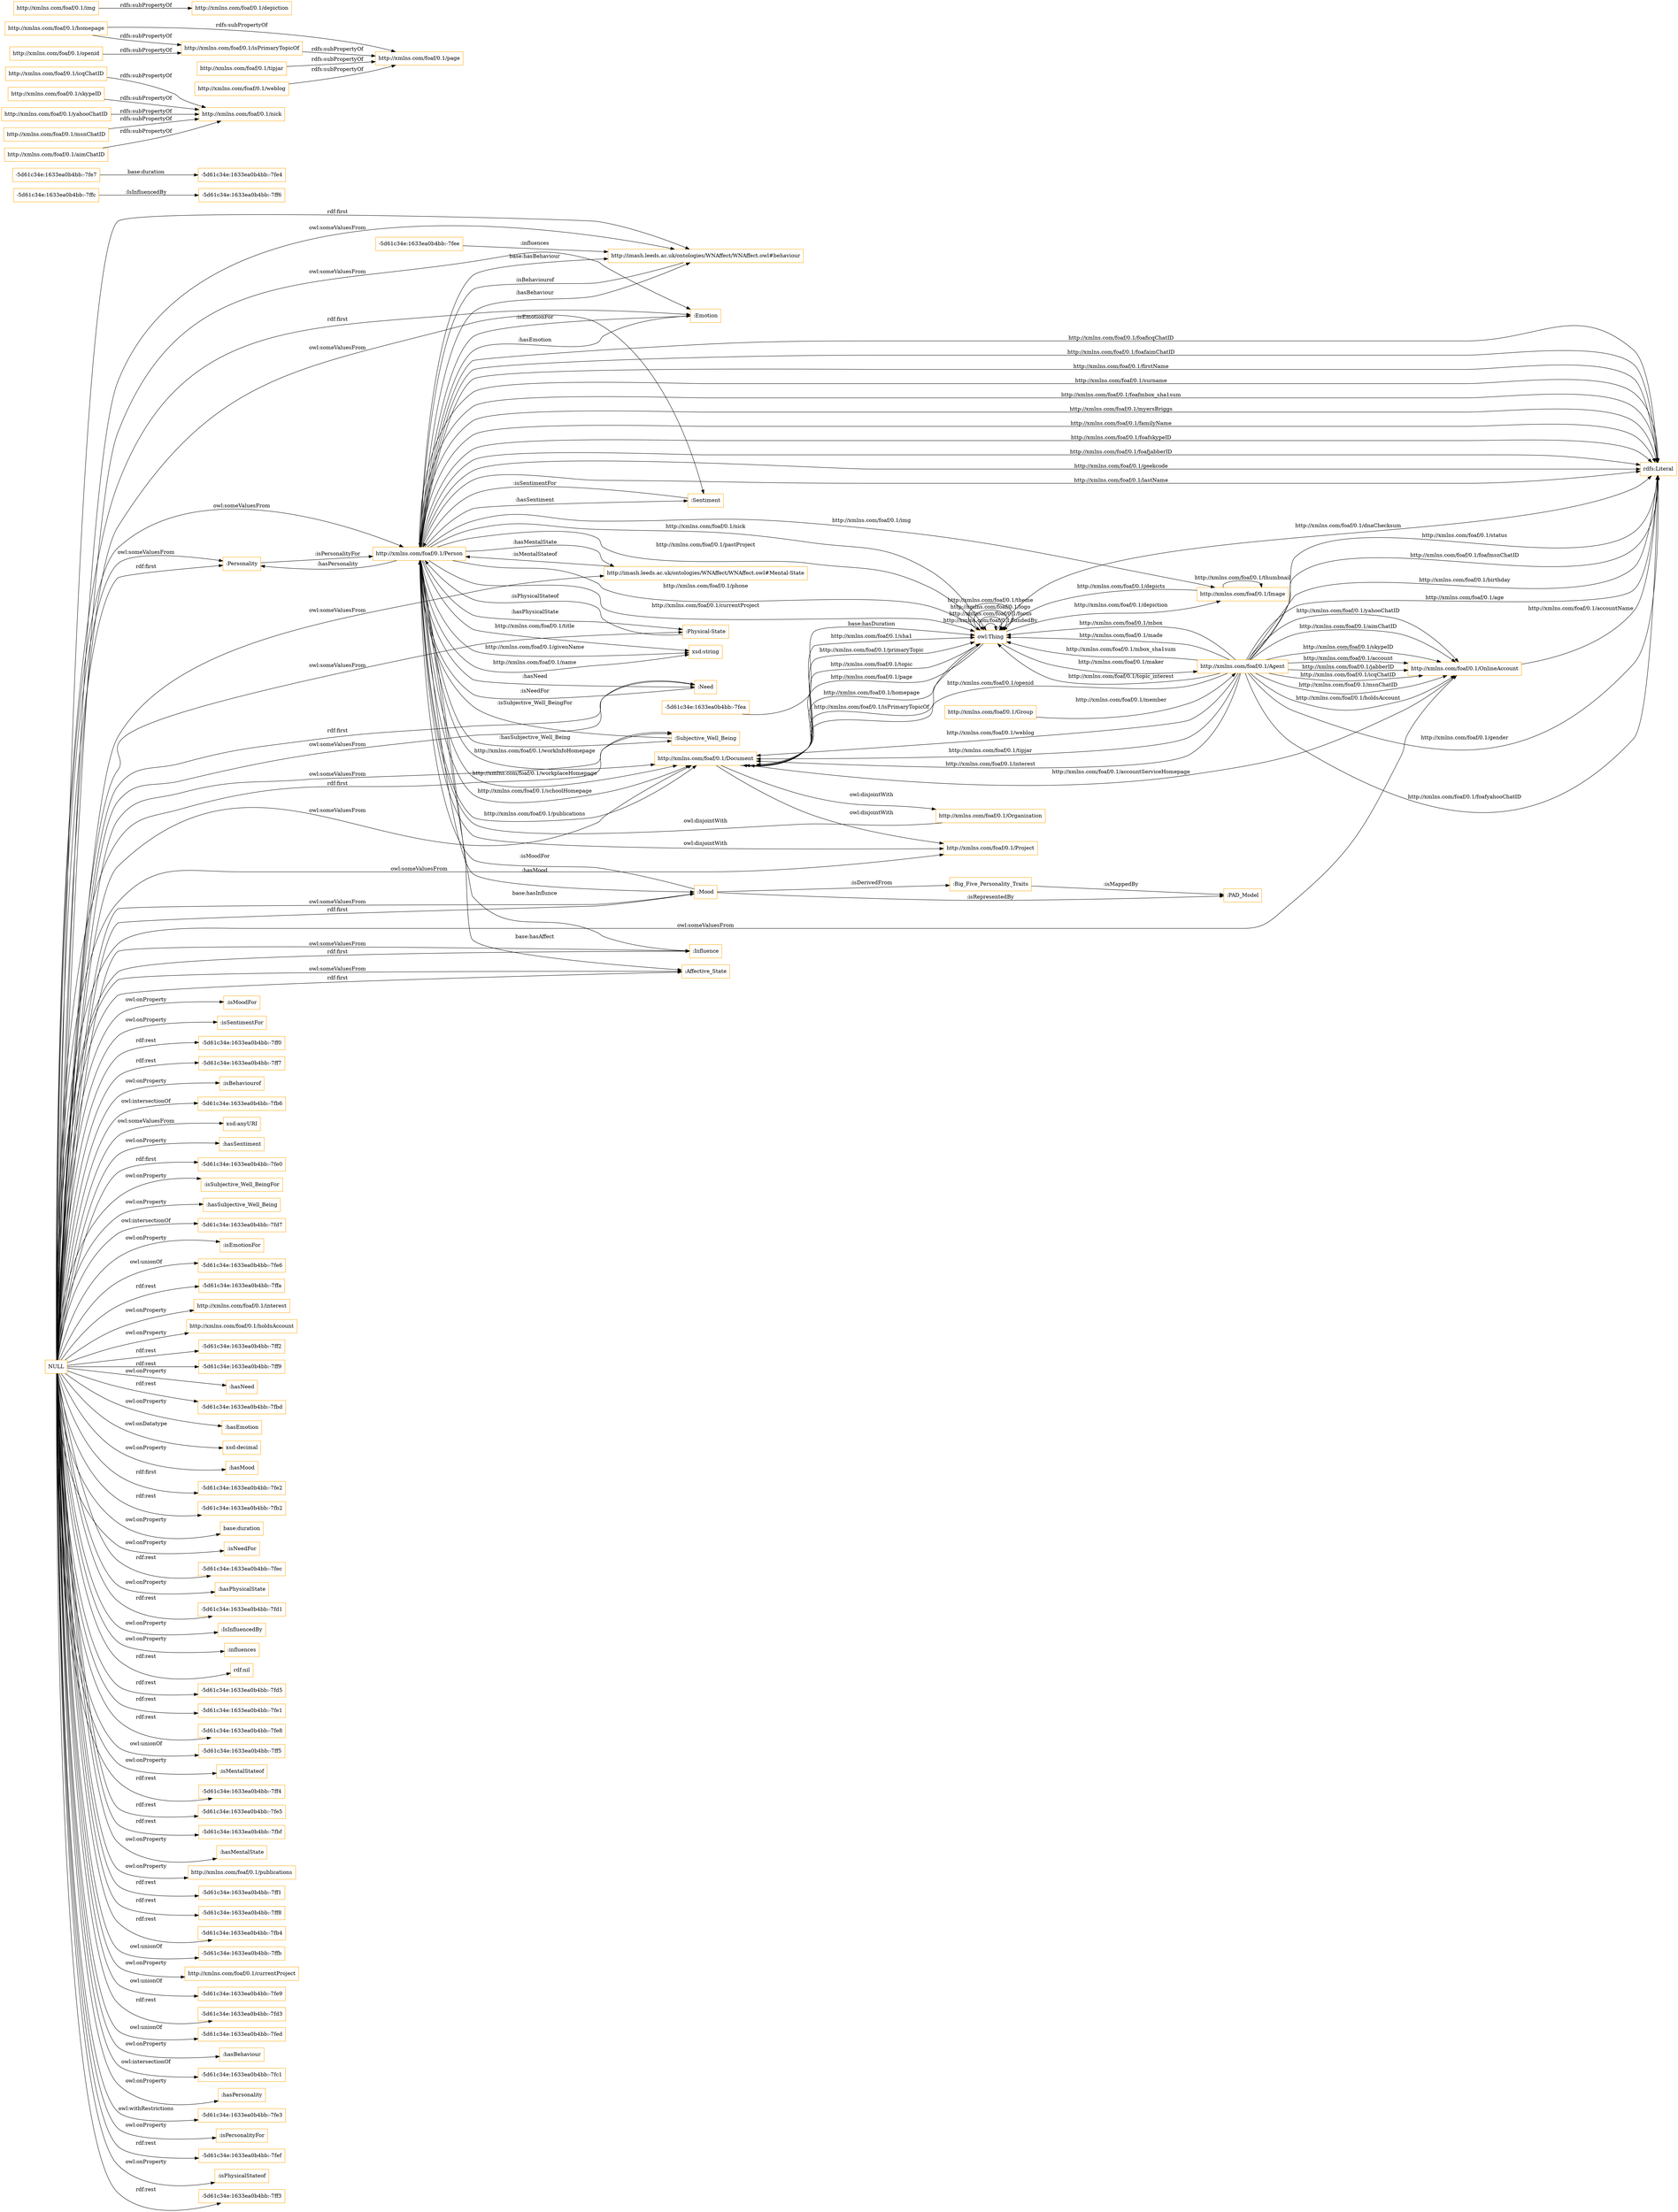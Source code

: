 digraph ar2dtool_diagram { 
rankdir=LR;
size="1501"
node [shape = rectangle, color="orange"]; ":Personality" "http://xmlns.com/foaf/0.1/Document" ":Sentiment" "-5d61c34e:1633ea0b4bb:-7fee" "-5d61c34e:1633ea0b4bb:-7ff6" ":Emotion" "http://xmlns.com/foaf/0.1/Group" ":Influence" ":Affective_State" "http://imash.leeds.ac.uk/ontologies/WNAffect/WNAffect.owl#Mental-State" ":Mood" "http://xmlns.com/foaf/0.1/Person" ":Need" ":Subjective_Well_Being" "http://xmlns.com/foaf/0.1/Organization" "http://xmlns.com/foaf/0.1/Agent" ":Physical-State" "http://imash.leeds.ac.uk/ontologies/WNAffect/WNAffect.owl#behaviour" "-5d61c34e:1633ea0b4bb:-7fe7" "-5d61c34e:1633ea0b4bb:-7ffc" "http://xmlns.com/foaf/0.1/Image" ":Big_Five_Personality_Traits" ":PAD_Model" "http://xmlns.com/foaf/0.1/Project" "-5d61c34e:1633ea0b4bb:-7fea" "http://xmlns.com/foaf/0.1/OnlineAccount" ; /*classes style*/
	"http://xmlns.com/foaf/0.1/icqChatID" -> "http://xmlns.com/foaf/0.1/nick" [ label = "rdfs:subPropertyOf" ];
	"http://xmlns.com/foaf/0.1/isPrimaryTopicOf" -> "http://xmlns.com/foaf/0.1/page" [ label = "rdfs:subPropertyOf" ];
	"http://xmlns.com/foaf/0.1/openid" -> "http://xmlns.com/foaf/0.1/isPrimaryTopicOf" [ label = "rdfs:subPropertyOf" ];
	"http://xmlns.com/foaf/0.1/skypeID" -> "http://xmlns.com/foaf/0.1/nick" [ label = "rdfs:subPropertyOf" ];
	"http://xmlns.com/foaf/0.1/yahooChatID" -> "http://xmlns.com/foaf/0.1/nick" [ label = "rdfs:subPropertyOf" ];
	"http://xmlns.com/foaf/0.1/homepage" -> "http://xmlns.com/foaf/0.1/page" [ label = "rdfs:subPropertyOf" ];
	"http://xmlns.com/foaf/0.1/homepage" -> "http://xmlns.com/foaf/0.1/isPrimaryTopicOf" [ label = "rdfs:subPropertyOf" ];
	"http://xmlns.com/foaf/0.1/img" -> "http://xmlns.com/foaf/0.1/depiction" [ label = "rdfs:subPropertyOf" ];
	"http://xmlns.com/foaf/0.1/msnChatID" -> "http://xmlns.com/foaf/0.1/nick" [ label = "rdfs:subPropertyOf" ];
	"http://xmlns.com/foaf/0.1/Organization" -> "http://xmlns.com/foaf/0.1/Person" [ label = "owl:disjointWith" ];
	"NULL" -> ":isMoodFor" [ label = "owl:onProperty" ];
	"NULL" -> ":isSentimentFor" [ label = "owl:onProperty" ];
	"NULL" -> "-5d61c34e:1633ea0b4bb:-7ff0" [ label = "rdf:rest" ];
	"NULL" -> "-5d61c34e:1633ea0b4bb:-7ff7" [ label = "rdf:rest" ];
	"NULL" -> ":isBehaviourof" [ label = "owl:onProperty" ];
	"NULL" -> "-5d61c34e:1633ea0b4bb:-7fb6" [ label = "owl:intersectionOf" ];
	"NULL" -> "xsd:anyURI" [ label = "owl:someValuesFrom" ];
	"NULL" -> ":Personality" [ label = "rdf:first" ];
	"NULL" -> ":hasSentiment" [ label = "owl:onProperty" ];
	"NULL" -> "-5d61c34e:1633ea0b4bb:-7fe0" [ label = "rdf:first" ];
	"NULL" -> "http://imash.leeds.ac.uk/ontologies/WNAffect/WNAffect.owl#behaviour" [ label = "rdf:first" ];
	"NULL" -> ":isSubjective_Well_BeingFor" [ label = "owl:onProperty" ];
	"NULL" -> ":hasSubjective_Well_Being" [ label = "owl:onProperty" ];
	"NULL" -> ":Physical-State" [ label = "owl:someValuesFrom" ];
	"NULL" -> "-5d61c34e:1633ea0b4bb:-7fd7" [ label = "owl:intersectionOf" ];
	"NULL" -> ":Subjective_Well_Being" [ label = "rdf:first" ];
	"NULL" -> "http://xmlns.com/foaf/0.1/OnlineAccount" [ label = "owl:someValuesFrom" ];
	"NULL" -> ":Need" [ label = "owl:someValuesFrom" ];
	"NULL" -> ":isEmotionFor" [ label = "owl:onProperty" ];
	"NULL" -> "-5d61c34e:1633ea0b4bb:-7fe6" [ label = "owl:unionOf" ];
	"NULL" -> "-5d61c34e:1633ea0b4bb:-7ffa" [ label = "rdf:rest" ];
	"NULL" -> "http://xmlns.com/foaf/0.1/interest" [ label = "owl:onProperty" ];
	"NULL" -> ":Influence" [ label = "owl:someValuesFrom" ];
	"NULL" -> "http://xmlns.com/foaf/0.1/Project" [ label = "owl:someValuesFrom" ];
	"NULL" -> "http://xmlns.com/foaf/0.1/holdsAccount" [ label = "owl:onProperty" ];
	"NULL" -> "-5d61c34e:1633ea0b4bb:-7ff2" [ label = "rdf:rest" ];
	"NULL" -> "-5d61c34e:1633ea0b4bb:-7ff9" [ label = "rdf:rest" ];
	"NULL" -> ":Personality" [ label = "owl:someValuesFrom" ];
	"NULL" -> ":hasNeed" [ label = "owl:onProperty" ];
	"NULL" -> "-5d61c34e:1633ea0b4bb:-7fbd" [ label = "rdf:rest" ];
	"NULL" -> ":hasEmotion" [ label = "owl:onProperty" ];
	"NULL" -> "xsd:decimal" [ label = "owl:onDatatype" ];
	"NULL" -> "http://xmlns.com/foaf/0.1/Document" [ label = "owl:someValuesFrom" ];
	"NULL" -> ":hasMood" [ label = "owl:onProperty" ];
	"NULL" -> "-5d61c34e:1633ea0b4bb:-7fe2" [ label = "rdf:first" ];
	"NULL" -> "-5d61c34e:1633ea0b4bb:-7fb2" [ label = "rdf:rest" ];
	"NULL" -> "base:duration" [ label = "owl:onProperty" ];
	"NULL" -> ":isNeedFor" [ label = "owl:onProperty" ];
	"NULL" -> "-5d61c34e:1633ea0b4bb:-7fec" [ label = "rdf:rest" ];
	"NULL" -> ":hasPhysicalState" [ label = "owl:onProperty" ];
	"NULL" -> "-5d61c34e:1633ea0b4bb:-7fd1" [ label = "rdf:rest" ];
	"NULL" -> ":IsInfluencedBy" [ label = "owl:onProperty" ];
	"NULL" -> ":influences" [ label = "owl:onProperty" ];
	"NULL" -> "rdf:nil" [ label = "rdf:rest" ];
	"NULL" -> "-5d61c34e:1633ea0b4bb:-7fd5" [ label = "rdf:rest" ];
	"NULL" -> "-5d61c34e:1633ea0b4bb:-7fe1" [ label = "rdf:rest" ];
	"NULL" -> "-5d61c34e:1633ea0b4bb:-7fe8" [ label = "rdf:rest" ];
	"NULL" -> ":Mood" [ label = "owl:someValuesFrom" ];
	"NULL" -> "-5d61c34e:1633ea0b4bb:-7ff5" [ label = "owl:unionOf" ];
	"NULL" -> ":isMentalStateof" [ label = "owl:onProperty" ];
	"NULL" -> "-5d61c34e:1633ea0b4bb:-7ff4" [ label = "rdf:rest" ];
	"NULL" -> ":Emotion" [ label = "rdf:first" ];
	"NULL" -> ":Sentiment" [ label = "owl:someValuesFrom" ];
	"NULL" -> "-5d61c34e:1633ea0b4bb:-7fe5" [ label = "rdf:rest" ];
	"NULL" -> "-5d61c34e:1633ea0b4bb:-7fbf" [ label = "rdf:rest" ];
	"NULL" -> ":hasMentalState" [ label = "owl:onProperty" ];
	"NULL" -> "http://xmlns.com/foaf/0.1/publications" [ label = "owl:onProperty" ];
	"NULL" -> "-5d61c34e:1633ea0b4bb:-7ff1" [ label = "rdf:rest" ];
	"NULL" -> ":Need" [ label = "rdf:first" ];
	"NULL" -> "-5d61c34e:1633ea0b4bb:-7ff8" [ label = "rdf:rest" ];
	"NULL" -> "-5d61c34e:1633ea0b4bb:-7fb4" [ label = "rdf:rest" ];
	"NULL" -> "-5d61c34e:1633ea0b4bb:-7ffb" [ label = "owl:unionOf" ];
	"NULL" -> ":Emotion" [ label = "owl:someValuesFrom" ];
	"NULL" -> "http://xmlns.com/foaf/0.1/currentProject" [ label = "owl:onProperty" ];
	"NULL" -> "-5d61c34e:1633ea0b4bb:-7fe9" [ label = "owl:unionOf" ];
	"NULL" -> ":Affective_State" [ label = "owl:someValuesFrom" ];
	"NULL" -> "http://imash.leeds.ac.uk/ontologies/WNAffect/WNAffect.owl#behaviour" [ label = "owl:someValuesFrom" ];
	"NULL" -> "-5d61c34e:1633ea0b4bb:-7fd3" [ label = "rdf:rest" ];
	"NULL" -> "-5d61c34e:1633ea0b4bb:-7fed" [ label = "owl:unionOf" ];
	"NULL" -> ":hasBehaviour" [ label = "owl:onProperty" ];
	"NULL" -> "http://imash.leeds.ac.uk/ontologies/WNAffect/WNAffect.owl#Mental-State" [ label = "owl:someValuesFrom" ];
	"NULL" -> "-5d61c34e:1633ea0b4bb:-7fc1" [ label = "owl:intersectionOf" ];
	"NULL" -> ":hasPersonality" [ label = "owl:onProperty" ];
	"NULL" -> "http://xmlns.com/foaf/0.1/Person" [ label = "owl:someValuesFrom" ];
	"NULL" -> "-5d61c34e:1633ea0b4bb:-7fe3" [ label = "owl:withRestrictions" ];
	"NULL" -> ":Influence" [ label = "rdf:first" ];
	"NULL" -> ":isPersonalityFor" [ label = "owl:onProperty" ];
	"NULL" -> ":Mood" [ label = "rdf:first" ];
	"NULL" -> ":Affective_State" [ label = "rdf:first" ];
	"NULL" -> "-5d61c34e:1633ea0b4bb:-7fef" [ label = "rdf:rest" ];
	"NULL" -> ":isPhysicalStateof" [ label = "owl:onProperty" ];
	"NULL" -> "-5d61c34e:1633ea0b4bb:-7ff3" [ label = "rdf:rest" ];
	"NULL" -> ":Subjective_Well_Being" [ label = "owl:someValuesFrom" ];
	"http://xmlns.com/foaf/0.1/tipjar" -> "http://xmlns.com/foaf/0.1/page" [ label = "rdfs:subPropertyOf" ];
	"http://xmlns.com/foaf/0.1/weblog" -> "http://xmlns.com/foaf/0.1/page" [ label = "rdfs:subPropertyOf" ];
	"http://xmlns.com/foaf/0.1/Person" -> "http://xmlns.com/foaf/0.1/Project" [ label = "owl:disjointWith" ];
	"http://xmlns.com/foaf/0.1/aimChatID" -> "http://xmlns.com/foaf/0.1/nick" [ label = "rdfs:subPropertyOf" ];
	"http://xmlns.com/foaf/0.1/Document" -> "http://xmlns.com/foaf/0.1/Project" [ label = "owl:disjointWith" ];
	"http://xmlns.com/foaf/0.1/Document" -> "http://xmlns.com/foaf/0.1/Organization" [ label = "owl:disjointWith" ];
	"http://xmlns.com/foaf/0.1/Person" -> "xsd:string" [ label = "http://xmlns.com/foaf/0.1/name" ];
	"owl:Thing" -> "http://xmlns.com/foaf/0.1/Document" [ label = "http://xmlns.com/foaf/0.1/page" ];
	"http://xmlns.com/foaf/0.1/Agent" -> "http://xmlns.com/foaf/0.1/Document" [ label = "http://xmlns.com/foaf/0.1/openid" ];
	"http://xmlns.com/foaf/0.1/Document" -> "owl:Thing" [ label = "http://xmlns.com/foaf/0.1/sha1" ];
	"http://xmlns.com/foaf/0.1/Person" -> "rdfs:Literal" [ label = "http://xmlns.com/foaf/0.1/foaficqChatID" ];
	"owl:Thing" -> "rdfs:Literal" [ label = "http://xmlns.com/foaf/0.1/dnaChecksum" ];
	"http://xmlns.com/foaf/0.1/Person" -> ":Mood" [ label = ":hasMood" ];
	":Subjective_Well_Being" -> "http://xmlns.com/foaf/0.1/Person" [ label = ":isSubjective_Well_BeingFor" ];
	"http://xmlns.com/foaf/0.1/Agent" -> "http://xmlns.com/foaf/0.1/Document" [ label = "http://xmlns.com/foaf/0.1/tipjar" ];
	"http://xmlns.com/foaf/0.1/Person" -> "http://xmlns.com/foaf/0.1/Document" [ label = "http://xmlns.com/foaf/0.1/publications" ];
	"http://xmlns.com/foaf/0.1/Person" -> "http://imash.leeds.ac.uk/ontologies/WNAffect/WNAffect.owl#behaviour" [ label = ":hasBehaviour" ];
	"http://xmlns.com/foaf/0.1/Person" -> "xsd:string" [ label = "http://xmlns.com/foaf/0.1/title" ];
	"http://xmlns.com/foaf/0.1/Person" -> "owl:Thing" [ label = "http://xmlns.com/foaf/0.1/pastProject" ];
	":Physical-State" -> "http://xmlns.com/foaf/0.1/Person" [ label = ":isPhysicalStateof" ];
	"http://xmlns.com/foaf/0.1/Person" -> "rdfs:Literal" [ label = "http://xmlns.com/foaf/0.1/foafaimChatID" ];
	":Mood" -> "http://xmlns.com/foaf/0.1/Person" [ label = ":isMoodFor" ];
	":Personality" -> "http://xmlns.com/foaf/0.1/Person" [ label = ":isPersonalityFor" ];
	"-5d61c34e:1633ea0b4bb:-7fea" -> "owl:Thing" [ label = "base:hasDuration" ];
	"-5d61c34e:1633ea0b4bb:-7ffc" -> "-5d61c34e:1633ea0b4bb:-7ff6" [ label = ":IsInfluencedBy" ];
	"http://xmlns.com/foaf/0.1/Person" -> "rdfs:Literal" [ label = "http://xmlns.com/foaf/0.1/firstName" ];
	"http://xmlns.com/foaf/0.1/Person" -> "rdfs:Literal" [ label = "http://xmlns.com/foaf/0.1/surname" ];
	"http://xmlns.com/foaf/0.1/Person" -> "rdfs:Literal" [ label = "http://xmlns.com/foaf/0.1/foafmbox_sha1sum" ];
	"http://xmlns.com/foaf/0.1/Agent" -> "owl:Thing" [ label = "http://xmlns.com/foaf/0.1/topic_interest" ];
	":Big_Five_Personality_Traits" -> ":PAD_Model" [ label = ":isMappedBy" ];
	"owl:Thing" -> "owl:Thing" [ label = "http://xmlns.com/foaf/0.1/fundedBy" ];
	"http://xmlns.com/foaf/0.1/Person" -> "http://imash.leeds.ac.uk/ontologies/WNAffect/WNAffect.owl#behaviour" [ label = "base:hasBehaviour" ];
	"http://xmlns.com/foaf/0.1/Agent" -> "http://xmlns.com/foaf/0.1/OnlineAccount" [ label = "http://xmlns.com/foaf/0.1/account" ];
	"http://xmlns.com/foaf/0.1/Agent" -> "rdfs:Literal" [ label = "http://xmlns.com/foaf/0.1/gender" ];
	"http://xmlns.com/foaf/0.1/Agent" -> "rdfs:Literal" [ label = "http://xmlns.com/foaf/0.1/foafyahooChatID" ];
	"http://xmlns.com/foaf/0.1/Person" -> "http://xmlns.com/foaf/0.1/Image" [ label = "http://xmlns.com/foaf/0.1/img" ];
	"-5d61c34e:1633ea0b4bb:-7fee" -> "http://imash.leeds.ac.uk/ontologies/WNAffect/WNAffect.owl#behaviour" [ label = ":influences" ];
	"http://xmlns.com/foaf/0.1/Agent" -> "http://xmlns.com/foaf/0.1/OnlineAccount" [ label = "http://xmlns.com/foaf/0.1/jabberID" ];
	"http://xmlns.com/foaf/0.1/Agent" -> "rdfs:Literal" [ label = "http://xmlns.com/foaf/0.1/status" ];
	"http://xmlns.com/foaf/0.1/Person" -> "http://xmlns.com/foaf/0.1/Document" [ label = "http://xmlns.com/foaf/0.1/workInfoHomepage" ];
	"http://xmlns.com/foaf/0.1/Person" -> "owl:Thing" [ label = "http://xmlns.com/foaf/0.1/nick" ];
	"http://xmlns.com/foaf/0.1/Agent" -> "http://xmlns.com/foaf/0.1/OnlineAccount" [ label = "http://xmlns.com/foaf/0.1/icqChatID" ];
	"owl:Thing" -> "http://xmlns.com/foaf/0.1/Document" [ label = "http://xmlns.com/foaf/0.1/homepage" ];
	"http://xmlns.com/foaf/0.1/Agent" -> "http://xmlns.com/foaf/0.1/Document" [ label = "http://xmlns.com/foaf/0.1/weblog" ];
	"http://xmlns.com/foaf/0.1/Agent" -> "http://xmlns.com/foaf/0.1/Document" [ label = "http://xmlns.com/foaf/0.1/interest" ];
	"http://xmlns.com/foaf/0.1/Person" -> "http://xmlns.com/foaf/0.1/Document" [ label = "http://xmlns.com/foaf/0.1/workplaceHomepage" ];
	"http://xmlns.com/foaf/0.1/Person" -> "owl:Thing" [ label = "http://xmlns.com/foaf/0.1/phone" ];
	"http://xmlns.com/foaf/0.1/Agent" -> "http://xmlns.com/foaf/0.1/OnlineAccount" [ label = "http://xmlns.com/foaf/0.1/msnChatID" ];
	":Sentiment" -> "http://xmlns.com/foaf/0.1/Person" [ label = ":isSentimentFor" ];
	"http://xmlns.com/foaf/0.1/Person" -> "http://xmlns.com/foaf/0.1/Document" [ label = "http://xmlns.com/foaf/0.1/schoolHomepage" ];
	"owl:Thing" -> "http://xmlns.com/foaf/0.1/Agent" [ label = "http://xmlns.com/foaf/0.1/maker" ];
	"http://xmlns.com/foaf/0.1/Agent" -> "http://xmlns.com/foaf/0.1/OnlineAccount" [ label = "http://xmlns.com/foaf/0.1/holdsAccount" ];
	"http://xmlns.com/foaf/0.1/OnlineAccount" -> "http://xmlns.com/foaf/0.1/Document" [ label = "http://xmlns.com/foaf/0.1/accountServiceHomepage" ];
	"http://xmlns.com/foaf/0.1/Agent" -> "http://xmlns.com/foaf/0.1/OnlineAccount" [ label = "http://xmlns.com/foaf/0.1/yahooChatID" ];
	"owl:Thing" -> "http://xmlns.com/foaf/0.1/Document" [ label = "http://xmlns.com/foaf/0.1/isPrimaryTopicOf" ];
	"http://xmlns.com/foaf/0.1/Person" -> ":Sentiment" [ label = ":hasSentiment" ];
	"http://xmlns.com/foaf/0.1/Agent" -> "rdfs:Literal" [ label = "http://xmlns.com/foaf/0.1/foafmsnChatID" ];
	"http://xmlns.com/foaf/0.1/Person" -> ":Affective_State" [ label = "base:hasAffect" ];
	"http://xmlns.com/foaf/0.1/Image" -> "http://xmlns.com/foaf/0.1/Image" [ label = "http://xmlns.com/foaf/0.1/thumbnail" ];
	"http://xmlns.com/foaf/0.1/Person" -> "rdfs:Literal" [ label = "http://xmlns.com/foaf/0.1/myersBriggs" ];
	"http://xmlns.com/foaf/0.1/Person" -> "rdfs:Literal" [ label = "http://xmlns.com/foaf/0.1/familyName" ];
	"http://xmlns.com/foaf/0.1/Person" -> ":Physical-State" [ label = ":hasPhysicalState" ];
	":Mood" -> ":Big_Five_Personality_Traits" [ label = ":isDerivedFrom" ];
	":Mood" -> ":PAD_Model" [ label = ":isRepresentedBy" ];
	"http://imash.leeds.ac.uk/ontologies/WNAffect/WNAffect.owl#behaviour" -> "http://xmlns.com/foaf/0.1/Person" [ label = ":isBehaviourof" ];
	"owl:Thing" -> "owl:Thing" [ label = "http://xmlns.com/foaf/0.1/focus" ];
	"http://xmlns.com/foaf/0.1/Document" -> "owl:Thing" [ label = "http://xmlns.com/foaf/0.1/primaryTopic" ];
	"http://xmlns.com/foaf/0.1/Group" -> "http://xmlns.com/foaf/0.1/Agent" [ label = "http://xmlns.com/foaf/0.1/member" ];
	"http://xmlns.com/foaf/0.1/Agent" -> "owl:Thing" [ label = "http://xmlns.com/foaf/0.1/mbox" ];
	"http://xmlns.com/foaf/0.1/Person" -> "rdfs:Literal" [ label = "http://xmlns.com/foaf/0.1/foafskypeID" ];
	"http://imash.leeds.ac.uk/ontologies/WNAffect/WNAffect.owl#Mental-State" -> "http://xmlns.com/foaf/0.1/Person" [ label = ":isMentalStateof" ];
	":Need" -> "http://xmlns.com/foaf/0.1/Person" [ label = ":isNeedFor" ];
	"owl:Thing" -> "owl:Thing" [ label = "http://xmlns.com/foaf/0.1/logo" ];
	"-5d61c34e:1633ea0b4bb:-7fe7" -> "-5d61c34e:1633ea0b4bb:-7fe4" [ label = "base:duration" ];
	"http://xmlns.com/foaf/0.1/Person" -> "rdfs:Literal" [ label = "http://xmlns.com/foaf/0.1/foafjabberID" ];
	"http://xmlns.com/foaf/0.1/Agent" -> "http://xmlns.com/foaf/0.1/OnlineAccount" [ label = "http://xmlns.com/foaf/0.1/aimChatID" ];
	"owl:Thing" -> "owl:Thing" [ label = "http://xmlns.com/foaf/0.1/theme" ];
	"http://xmlns.com/foaf/0.1/Person" -> "http://imash.leeds.ac.uk/ontologies/WNAffect/WNAffect.owl#Mental-State" [ label = ":hasMentalState" ];
	"http://xmlns.com/foaf/0.1/Person" -> ":Influence" [ label = "base:hasInflunce" ];
	"http://xmlns.com/foaf/0.1/Person" -> "xsd:string" [ label = "http://xmlns.com/foaf/0.1/givenName" ];
	"http://xmlns.com/foaf/0.1/Person" -> ":Need" [ label = ":hasNeed" ];
	"http://xmlns.com/foaf/0.1/Person" -> "rdfs:Literal" [ label = "http://xmlns.com/foaf/0.1/geekcode" ];
	"http://xmlns.com/foaf/0.1/Person" -> ":Personality" [ label = ":hasPersonality" ];
	"owl:Thing" -> "http://xmlns.com/foaf/0.1/Image" [ label = "http://xmlns.com/foaf/0.1/depiction" ];
	"http://xmlns.com/foaf/0.1/Person" -> ":Emotion" [ label = ":hasEmotion" ];
	"http://xmlns.com/foaf/0.1/Agent" -> "owl:Thing" [ label = "http://xmlns.com/foaf/0.1/made" ];
	"http://xmlns.com/foaf/0.1/Person" -> "owl:Thing" [ label = "http://xmlns.com/foaf/0.1/currentProject" ];
	"http://xmlns.com/foaf/0.1/Agent" -> "http://xmlns.com/foaf/0.1/OnlineAccount" [ label = "http://xmlns.com/foaf/0.1/skypeID" ];
	"http://xmlns.com/foaf/0.1/Agent" -> "owl:Thing" [ label = "http://xmlns.com/foaf/0.1/mbox_sha1sum" ];
	"http://xmlns.com/foaf/0.1/Person" -> "rdfs:Literal" [ label = "http://xmlns.com/foaf/0.1/lastName" ];
	"http://xmlns.com/foaf/0.1/OnlineAccount" -> "rdfs:Literal" [ label = "http://xmlns.com/foaf/0.1/accountName" ];
	":Emotion" -> "http://xmlns.com/foaf/0.1/Person" [ label = ":isEmotionFor" ];
	"http://xmlns.com/foaf/0.1/Agent" -> "rdfs:Literal" [ label = "http://xmlns.com/foaf/0.1/birthday" ];
	"http://xmlns.com/foaf/0.1/Agent" -> "rdfs:Literal" [ label = "http://xmlns.com/foaf/0.1/age" ];
	"http://xmlns.com/foaf/0.1/Image" -> "owl:Thing" [ label = "http://xmlns.com/foaf/0.1/depicts" ];
	"http://xmlns.com/foaf/0.1/Person" -> ":Subjective_Well_Being" [ label = ":hasSubjective_Well_Being" ];
	"http://xmlns.com/foaf/0.1/Document" -> "owl:Thing" [ label = "http://xmlns.com/foaf/0.1/topic" ];

}
